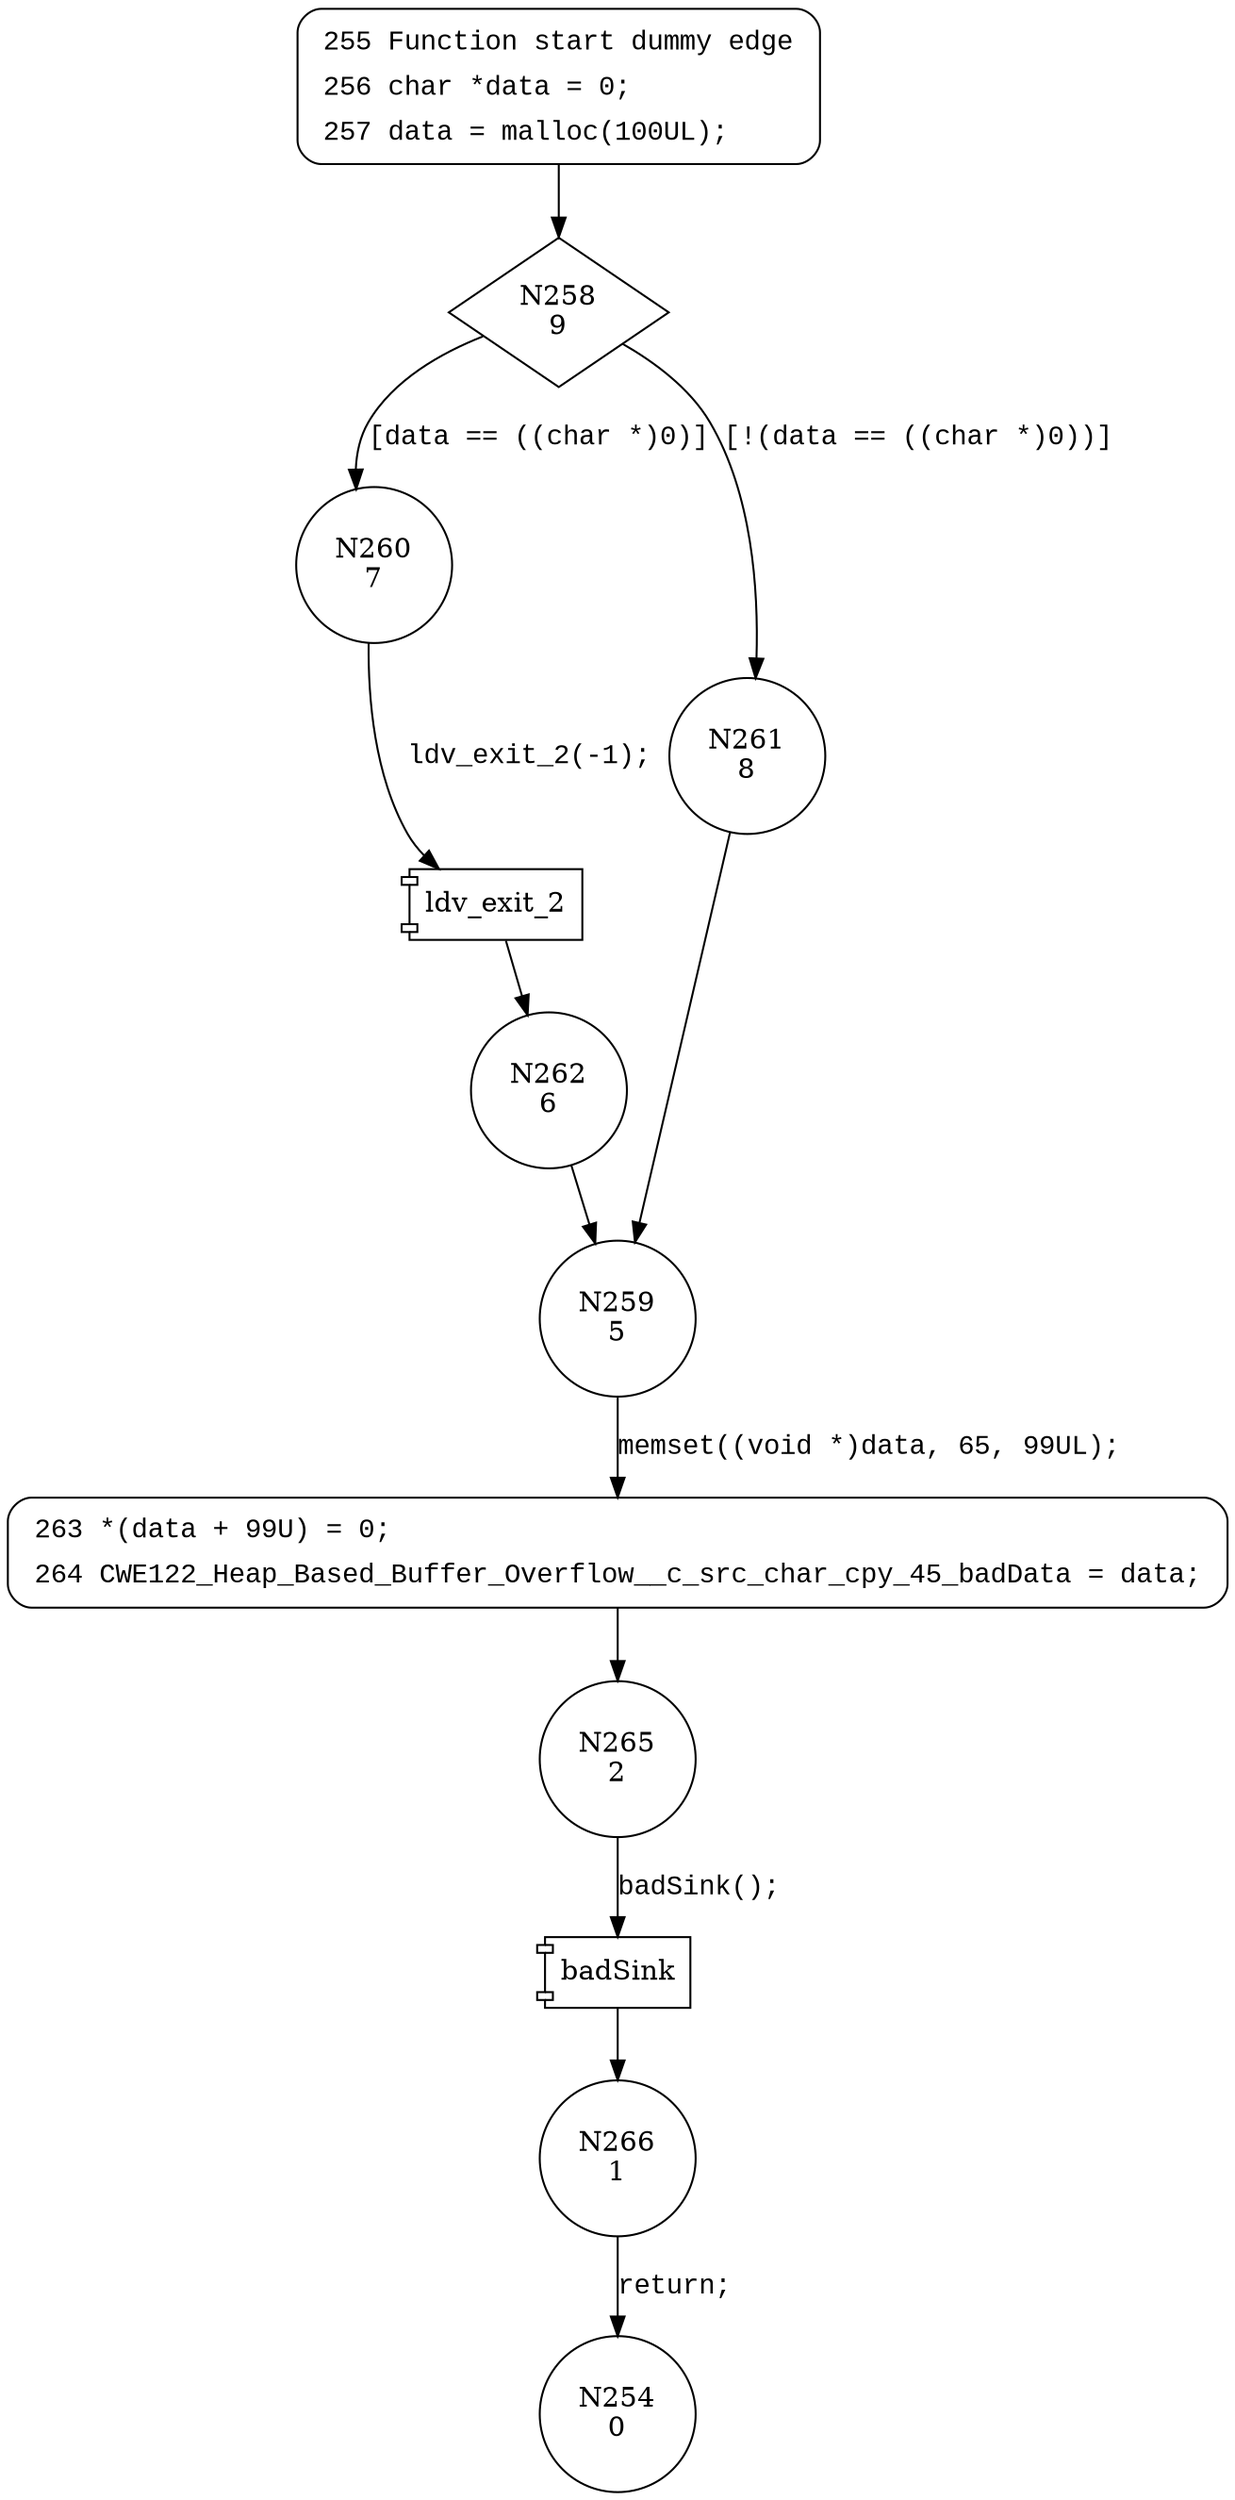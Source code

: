 digraph CWE122_Heap_Based_Buffer_Overflow__c_src_char_cpy_45_bad {
258 [shape="diamond" label="N258\n9"]
260 [shape="circle" label="N260\n7"]
261 [shape="circle" label="N261\n8"]
259 [shape="circle" label="N259\n5"]
263 [shape="circle" label="N263\n4"]
265 [shape="circle" label="N265\n2"]
266 [shape="circle" label="N266\n1"]
262 [shape="circle" label="N262\n6"]
254 [shape="circle" label="N254\n0"]
255 [style="filled,bold" penwidth="1" fillcolor="white" fontname="Courier New" shape="Mrecord" label=<<table border="0" cellborder="0" cellpadding="3" bgcolor="white"><tr><td align="right">255</td><td align="left">Function start dummy edge</td></tr><tr><td align="right">256</td><td align="left">char *data = 0;</td></tr><tr><td align="right">257</td><td align="left">data = malloc(100UL);</td></tr></table>>]
255 -> 258[label=""]
263 [style="filled,bold" penwidth="1" fillcolor="white" fontname="Courier New" shape="Mrecord" label=<<table border="0" cellborder="0" cellpadding="3" bgcolor="white"><tr><td align="right">263</td><td align="left">*(data + 99U) = 0;</td></tr><tr><td align="right">264</td><td align="left">CWE122_Heap_Based_Buffer_Overflow__c_src_char_cpy_45_badData = data;</td></tr></table>>]
263 -> 265[label=""]
258 -> 260 [label="[data == ((char *)0)]" fontname="Courier New"]
258 -> 261 [label="[!(data == ((char *)0))]" fontname="Courier New"]
259 -> 263 [label="memset((void *)data, 65, 99UL);" fontname="Courier New"]
100010 [shape="component" label="badSink"]
265 -> 100010 [label="badSink();" fontname="Courier New"]
100010 -> 266 [label="" fontname="Courier New"]
100011 [shape="component" label="ldv_exit_2"]
260 -> 100011 [label="ldv_exit_2(-1);" fontname="Courier New"]
100011 -> 262 [label="" fontname="Courier New"]
261 -> 259 [label="" fontname="Courier New"]
266 -> 254 [label="return;" fontname="Courier New"]
262 -> 259 [label="" fontname="Courier New"]
}